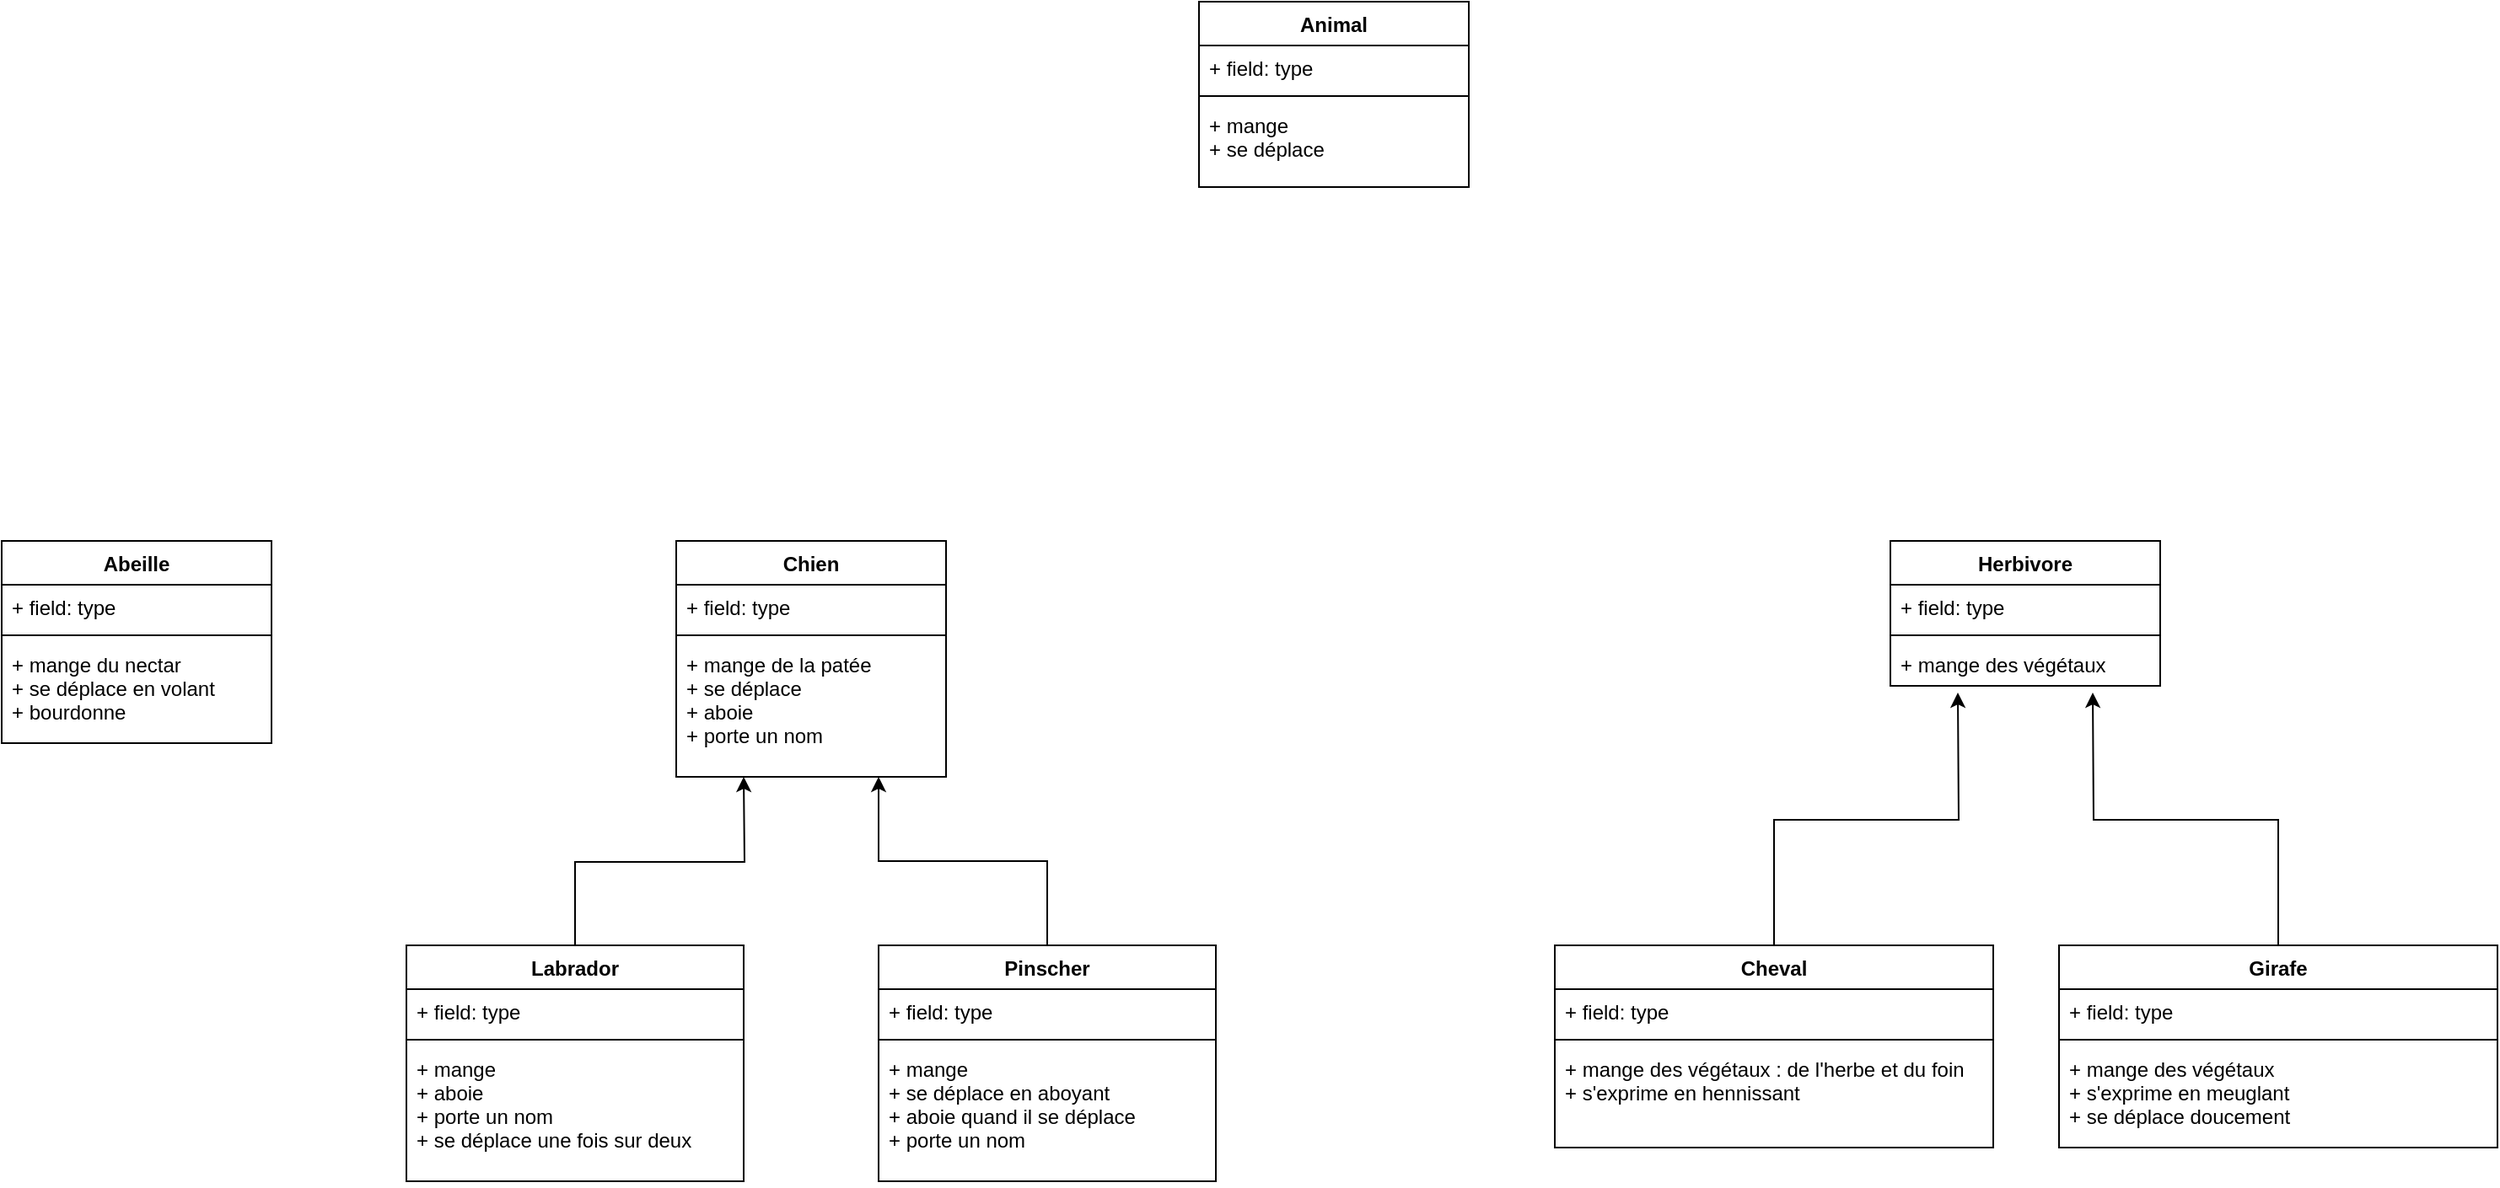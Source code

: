 <mxfile version="20.1.1" type="device"><diagram id="C5RBs43oDa-KdzZeNtuy" name="Page-1"><mxGraphModel dx="1422" dy="764" grid="1" gridSize="10" guides="1" tooltips="1" connect="1" arrows="1" fold="1" page="1" pageScale="1" pageWidth="827" pageHeight="1169" math="0" shadow="0"><root><mxCell id="WIyWlLk6GJQsqaUBKTNV-0"/><mxCell id="WIyWlLk6GJQsqaUBKTNV-1" parent="WIyWlLk6GJQsqaUBKTNV-0"/><mxCell id="Q627d5fAMVAkTJRv5IAY-0" value="Animal" style="swimlane;fontStyle=1;align=center;verticalAlign=top;childLayout=stackLayout;horizontal=1;startSize=26;horizontalStack=0;resizeParent=1;resizeParentMax=0;resizeLast=0;collapsible=1;marginBottom=0;" vertex="1" parent="WIyWlLk6GJQsqaUBKTNV-1"><mxGeometry x="1030" y="200" width="160" height="110" as="geometry"/></mxCell><mxCell id="Q627d5fAMVAkTJRv5IAY-1" value="+ field: type" style="text;strokeColor=none;fillColor=none;align=left;verticalAlign=top;spacingLeft=4;spacingRight=4;overflow=hidden;rotatable=0;points=[[0,0.5],[1,0.5]];portConstraint=eastwest;" vertex="1" parent="Q627d5fAMVAkTJRv5IAY-0"><mxGeometry y="26" width="160" height="26" as="geometry"/></mxCell><mxCell id="Q627d5fAMVAkTJRv5IAY-2" value="" style="line;strokeWidth=1;fillColor=none;align=left;verticalAlign=middle;spacingTop=-1;spacingLeft=3;spacingRight=3;rotatable=0;labelPosition=right;points=[];portConstraint=eastwest;" vertex="1" parent="Q627d5fAMVAkTJRv5IAY-0"><mxGeometry y="52" width="160" height="8" as="geometry"/></mxCell><mxCell id="Q627d5fAMVAkTJRv5IAY-3" value="+ mange&#10;+ se déplace&#10;" style="text;strokeColor=none;fillColor=none;align=left;verticalAlign=top;spacingLeft=4;spacingRight=4;overflow=hidden;rotatable=0;points=[[0,0.5],[1,0.5]];portConstraint=eastwest;" vertex="1" parent="Q627d5fAMVAkTJRv5IAY-0"><mxGeometry y="60" width="160" height="50" as="geometry"/></mxCell><mxCell id="Q627d5fAMVAkTJRv5IAY-4" value="Abeille" style="swimlane;fontStyle=1;align=center;verticalAlign=top;childLayout=stackLayout;horizontal=1;startSize=26;horizontalStack=0;resizeParent=1;resizeParentMax=0;resizeLast=0;collapsible=1;marginBottom=0;" vertex="1" parent="WIyWlLk6GJQsqaUBKTNV-1"><mxGeometry x="320" y="520" width="160" height="120" as="geometry"/></mxCell><mxCell id="Q627d5fAMVAkTJRv5IAY-5" value="+ field: type" style="text;strokeColor=none;fillColor=none;align=left;verticalAlign=top;spacingLeft=4;spacingRight=4;overflow=hidden;rotatable=0;points=[[0,0.5],[1,0.5]];portConstraint=eastwest;" vertex="1" parent="Q627d5fAMVAkTJRv5IAY-4"><mxGeometry y="26" width="160" height="26" as="geometry"/></mxCell><mxCell id="Q627d5fAMVAkTJRv5IAY-6" value="" style="line;strokeWidth=1;fillColor=none;align=left;verticalAlign=middle;spacingTop=-1;spacingLeft=3;spacingRight=3;rotatable=0;labelPosition=right;points=[];portConstraint=eastwest;" vertex="1" parent="Q627d5fAMVAkTJRv5IAY-4"><mxGeometry y="52" width="160" height="8" as="geometry"/></mxCell><mxCell id="Q627d5fAMVAkTJRv5IAY-7" value="+ mange du nectar&#10;+ se déplace en volant&#10;+ bourdonne" style="text;strokeColor=none;fillColor=none;align=left;verticalAlign=top;spacingLeft=4;spacingRight=4;overflow=hidden;rotatable=0;points=[[0,0.5],[1,0.5]];portConstraint=eastwest;" vertex="1" parent="Q627d5fAMVAkTJRv5IAY-4"><mxGeometry y="60" width="160" height="60" as="geometry"/></mxCell><mxCell id="Q627d5fAMVAkTJRv5IAY-8" value="Chien" style="swimlane;fontStyle=1;align=center;verticalAlign=top;childLayout=stackLayout;horizontal=1;startSize=26;horizontalStack=0;resizeParent=1;resizeParentMax=0;resizeLast=0;collapsible=1;marginBottom=0;" vertex="1" parent="WIyWlLk6GJQsqaUBKTNV-1"><mxGeometry x="720" y="520" width="160" height="140" as="geometry"/></mxCell><mxCell id="Q627d5fAMVAkTJRv5IAY-9" value="+ field: type" style="text;strokeColor=none;fillColor=none;align=left;verticalAlign=top;spacingLeft=4;spacingRight=4;overflow=hidden;rotatable=0;points=[[0,0.5],[1,0.5]];portConstraint=eastwest;" vertex="1" parent="Q627d5fAMVAkTJRv5IAY-8"><mxGeometry y="26" width="160" height="26" as="geometry"/></mxCell><mxCell id="Q627d5fAMVAkTJRv5IAY-10" value="" style="line;strokeWidth=1;fillColor=none;align=left;verticalAlign=middle;spacingTop=-1;spacingLeft=3;spacingRight=3;rotatable=0;labelPosition=right;points=[];portConstraint=eastwest;" vertex="1" parent="Q627d5fAMVAkTJRv5IAY-8"><mxGeometry y="52" width="160" height="8" as="geometry"/></mxCell><mxCell id="Q627d5fAMVAkTJRv5IAY-11" value="+ mange de la patée&#10;+ se déplace&#10;+ aboie&#10;+ porte un nom" style="text;strokeColor=none;fillColor=none;align=left;verticalAlign=top;spacingLeft=4;spacingRight=4;overflow=hidden;rotatable=0;points=[[0,0.5],[1,0.5]];portConstraint=eastwest;" vertex="1" parent="Q627d5fAMVAkTJRv5IAY-8"><mxGeometry y="60" width="160" height="80" as="geometry"/></mxCell><mxCell id="Q627d5fAMVAkTJRv5IAY-21" style="edgeStyle=orthogonalEdgeStyle;rounded=0;orthogonalLoop=1;jettySize=auto;html=1;exitX=0.5;exitY=0;exitDx=0;exitDy=0;" edge="1" parent="WIyWlLk6GJQsqaUBKTNV-1" source="Q627d5fAMVAkTJRv5IAY-13"><mxGeometry relative="1" as="geometry"><mxPoint x="760" y="660" as="targetPoint"/></mxGeometry></mxCell><mxCell id="Q627d5fAMVAkTJRv5IAY-13" value="Labrador" style="swimlane;fontStyle=1;align=center;verticalAlign=top;childLayout=stackLayout;horizontal=1;startSize=26;horizontalStack=0;resizeParent=1;resizeParentMax=0;resizeLast=0;collapsible=1;marginBottom=0;" vertex="1" parent="WIyWlLk6GJQsqaUBKTNV-1"><mxGeometry x="560" y="760" width="200" height="140" as="geometry"/></mxCell><mxCell id="Q627d5fAMVAkTJRv5IAY-14" value="+ field: type" style="text;strokeColor=none;fillColor=none;align=left;verticalAlign=top;spacingLeft=4;spacingRight=4;overflow=hidden;rotatable=0;points=[[0,0.5],[1,0.5]];portConstraint=eastwest;" vertex="1" parent="Q627d5fAMVAkTJRv5IAY-13"><mxGeometry y="26" width="200" height="26" as="geometry"/></mxCell><mxCell id="Q627d5fAMVAkTJRv5IAY-15" value="" style="line;strokeWidth=1;fillColor=none;align=left;verticalAlign=middle;spacingTop=-1;spacingLeft=3;spacingRight=3;rotatable=0;labelPosition=right;points=[];portConstraint=eastwest;" vertex="1" parent="Q627d5fAMVAkTJRv5IAY-13"><mxGeometry y="52" width="200" height="8" as="geometry"/></mxCell><mxCell id="Q627d5fAMVAkTJRv5IAY-16" value="+ mange&#10;+ aboie&#10;+ porte un nom&#10;+ se déplace une fois sur deux" style="text;strokeColor=none;fillColor=none;align=left;verticalAlign=top;spacingLeft=4;spacingRight=4;overflow=hidden;rotatable=0;points=[[0,0.5],[1,0.5]];portConstraint=eastwest;" vertex="1" parent="Q627d5fAMVAkTJRv5IAY-13"><mxGeometry y="60" width="200" height="80" as="geometry"/></mxCell><mxCell id="Q627d5fAMVAkTJRv5IAY-22" style="edgeStyle=orthogonalEdgeStyle;rounded=0;orthogonalLoop=1;jettySize=auto;html=1;entryX=0.75;entryY=1;entryDx=0;entryDy=0;entryPerimeter=0;" edge="1" parent="WIyWlLk6GJQsqaUBKTNV-1" source="Q627d5fAMVAkTJRv5IAY-17" target="Q627d5fAMVAkTJRv5IAY-11"><mxGeometry relative="1" as="geometry"/></mxCell><mxCell id="Q627d5fAMVAkTJRv5IAY-17" value="Pinscher" style="swimlane;fontStyle=1;align=center;verticalAlign=top;childLayout=stackLayout;horizontal=1;startSize=26;horizontalStack=0;resizeParent=1;resizeParentMax=0;resizeLast=0;collapsible=1;marginBottom=0;" vertex="1" parent="WIyWlLk6GJQsqaUBKTNV-1"><mxGeometry x="840" y="760" width="200" height="140" as="geometry"/></mxCell><mxCell id="Q627d5fAMVAkTJRv5IAY-18" value="+ field: type" style="text;strokeColor=none;fillColor=none;align=left;verticalAlign=top;spacingLeft=4;spacingRight=4;overflow=hidden;rotatable=0;points=[[0,0.5],[1,0.5]];portConstraint=eastwest;" vertex="1" parent="Q627d5fAMVAkTJRv5IAY-17"><mxGeometry y="26" width="200" height="26" as="geometry"/></mxCell><mxCell id="Q627d5fAMVAkTJRv5IAY-19" value="" style="line;strokeWidth=1;fillColor=none;align=left;verticalAlign=middle;spacingTop=-1;spacingLeft=3;spacingRight=3;rotatable=0;labelPosition=right;points=[];portConstraint=eastwest;" vertex="1" parent="Q627d5fAMVAkTJRv5IAY-17"><mxGeometry y="52" width="200" height="8" as="geometry"/></mxCell><mxCell id="Q627d5fAMVAkTJRv5IAY-20" value="+ mange&#10;+ se déplace en aboyant&#10;+ aboie quand il se déplace&#10;+ porte un nom" style="text;strokeColor=none;fillColor=none;align=left;verticalAlign=top;spacingLeft=4;spacingRight=4;overflow=hidden;rotatable=0;points=[[0,0.5],[1,0.5]];portConstraint=eastwest;" vertex="1" parent="Q627d5fAMVAkTJRv5IAY-17"><mxGeometry y="60" width="200" height="80" as="geometry"/></mxCell><mxCell id="Q627d5fAMVAkTJRv5IAY-23" value="Herbivore" style="swimlane;fontStyle=1;align=center;verticalAlign=top;childLayout=stackLayout;horizontal=1;startSize=26;horizontalStack=0;resizeParent=1;resizeParentMax=0;resizeLast=0;collapsible=1;marginBottom=0;" vertex="1" parent="WIyWlLk6GJQsqaUBKTNV-1"><mxGeometry x="1440" y="520" width="160" height="86" as="geometry"/></mxCell><mxCell id="Q627d5fAMVAkTJRv5IAY-24" value="+ field: type" style="text;strokeColor=none;fillColor=none;align=left;verticalAlign=top;spacingLeft=4;spacingRight=4;overflow=hidden;rotatable=0;points=[[0,0.5],[1,0.5]];portConstraint=eastwest;" vertex="1" parent="Q627d5fAMVAkTJRv5IAY-23"><mxGeometry y="26" width="160" height="26" as="geometry"/></mxCell><mxCell id="Q627d5fAMVAkTJRv5IAY-25" value="" style="line;strokeWidth=1;fillColor=none;align=left;verticalAlign=middle;spacingTop=-1;spacingLeft=3;spacingRight=3;rotatable=0;labelPosition=right;points=[];portConstraint=eastwest;" vertex="1" parent="Q627d5fAMVAkTJRv5IAY-23"><mxGeometry y="52" width="160" height="8" as="geometry"/></mxCell><mxCell id="Q627d5fAMVAkTJRv5IAY-26" value="+ mange des végétaux" style="text;strokeColor=none;fillColor=none;align=left;verticalAlign=top;spacingLeft=4;spacingRight=4;overflow=hidden;rotatable=0;points=[[0,0.5],[1,0.5]];portConstraint=eastwest;" vertex="1" parent="Q627d5fAMVAkTJRv5IAY-23"><mxGeometry y="60" width="160" height="26" as="geometry"/></mxCell><mxCell id="Q627d5fAMVAkTJRv5IAY-35" style="edgeStyle=orthogonalEdgeStyle;rounded=0;orthogonalLoop=1;jettySize=auto;html=1;exitX=0.5;exitY=0;exitDx=0;exitDy=0;" edge="1" parent="WIyWlLk6GJQsqaUBKTNV-1" source="Q627d5fAMVAkTJRv5IAY-27"><mxGeometry relative="1" as="geometry"><mxPoint x="1480" y="610" as="targetPoint"/></mxGeometry></mxCell><mxCell id="Q627d5fAMVAkTJRv5IAY-27" value="Cheval" style="swimlane;fontStyle=1;align=center;verticalAlign=top;childLayout=stackLayout;horizontal=1;startSize=26;horizontalStack=0;resizeParent=1;resizeParentMax=0;resizeLast=0;collapsible=1;marginBottom=0;" vertex="1" parent="WIyWlLk6GJQsqaUBKTNV-1"><mxGeometry x="1241" y="760" width="260" height="120" as="geometry"/></mxCell><mxCell id="Q627d5fAMVAkTJRv5IAY-28" value="+ field: type" style="text;strokeColor=none;fillColor=none;align=left;verticalAlign=top;spacingLeft=4;spacingRight=4;overflow=hidden;rotatable=0;points=[[0,0.5],[1,0.5]];portConstraint=eastwest;" vertex="1" parent="Q627d5fAMVAkTJRv5IAY-27"><mxGeometry y="26" width="260" height="26" as="geometry"/></mxCell><mxCell id="Q627d5fAMVAkTJRv5IAY-29" value="" style="line;strokeWidth=1;fillColor=none;align=left;verticalAlign=middle;spacingTop=-1;spacingLeft=3;spacingRight=3;rotatable=0;labelPosition=right;points=[];portConstraint=eastwest;" vertex="1" parent="Q627d5fAMVAkTJRv5IAY-27"><mxGeometry y="52" width="260" height="8" as="geometry"/></mxCell><mxCell id="Q627d5fAMVAkTJRv5IAY-30" value="+ mange des végétaux : de l'herbe et du foin&#10;+ s'exprime en hennissant" style="text;strokeColor=none;fillColor=none;align=left;verticalAlign=top;spacingLeft=4;spacingRight=4;overflow=hidden;rotatable=0;points=[[0,0.5],[1,0.5]];portConstraint=eastwest;" vertex="1" parent="Q627d5fAMVAkTJRv5IAY-27"><mxGeometry y="60" width="260" height="60" as="geometry"/></mxCell><mxCell id="Q627d5fAMVAkTJRv5IAY-36" style="edgeStyle=orthogonalEdgeStyle;rounded=0;orthogonalLoop=1;jettySize=auto;html=1;exitX=0.5;exitY=0;exitDx=0;exitDy=0;" edge="1" parent="WIyWlLk6GJQsqaUBKTNV-1" source="Q627d5fAMVAkTJRv5IAY-31"><mxGeometry relative="1" as="geometry"><mxPoint x="1560" y="610" as="targetPoint"/></mxGeometry></mxCell><mxCell id="Q627d5fAMVAkTJRv5IAY-31" value="Girafe" style="swimlane;fontStyle=1;align=center;verticalAlign=top;childLayout=stackLayout;horizontal=1;startSize=26;horizontalStack=0;resizeParent=1;resizeParentMax=0;resizeLast=0;collapsible=1;marginBottom=0;" vertex="1" parent="WIyWlLk6GJQsqaUBKTNV-1"><mxGeometry x="1540" y="760" width="260" height="120" as="geometry"/></mxCell><mxCell id="Q627d5fAMVAkTJRv5IAY-32" value="+ field: type" style="text;strokeColor=none;fillColor=none;align=left;verticalAlign=top;spacingLeft=4;spacingRight=4;overflow=hidden;rotatable=0;points=[[0,0.5],[1,0.5]];portConstraint=eastwest;" vertex="1" parent="Q627d5fAMVAkTJRv5IAY-31"><mxGeometry y="26" width="260" height="26" as="geometry"/></mxCell><mxCell id="Q627d5fAMVAkTJRv5IAY-33" value="" style="line;strokeWidth=1;fillColor=none;align=left;verticalAlign=middle;spacingTop=-1;spacingLeft=3;spacingRight=3;rotatable=0;labelPosition=right;points=[];portConstraint=eastwest;" vertex="1" parent="Q627d5fAMVAkTJRv5IAY-31"><mxGeometry y="52" width="260" height="8" as="geometry"/></mxCell><mxCell id="Q627d5fAMVAkTJRv5IAY-34" value="+ mange des végétaux&#10;+ s'exprime en meuglant&#10;+ se déplace doucement" style="text;strokeColor=none;fillColor=none;align=left;verticalAlign=top;spacingLeft=4;spacingRight=4;overflow=hidden;rotatable=0;points=[[0,0.5],[1,0.5]];portConstraint=eastwest;" vertex="1" parent="Q627d5fAMVAkTJRv5IAY-31"><mxGeometry y="60" width="260" height="60" as="geometry"/></mxCell></root></mxGraphModel></diagram></mxfile>